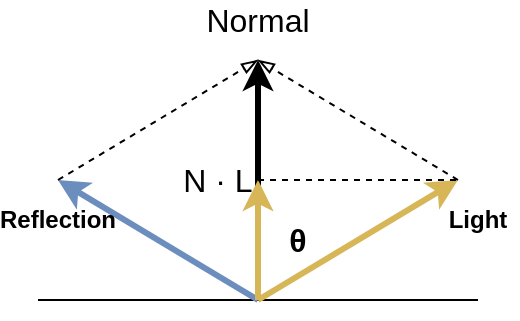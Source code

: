 <mxfile version="13.4.4" type="device"><diagram id="d5NNgkW0oD5VrjPzHmXC" name="Page-1"><mxGraphModel dx="410" dy="237" grid="0" gridSize="10" guides="1" tooltips="1" connect="1" arrows="1" fold="1" page="1" pageScale="1" pageWidth="827" pageHeight="1169" math="0" shadow="0"><root><mxCell id="0"/><mxCell id="1" parent="0"/><mxCell id="raNe57W957Q2iQhN10h_-1" value="" style="endArrow=none;html=1;" edge="1" parent="1"><mxGeometry width="50" height="50" relative="1" as="geometry"><mxPoint x="390" y="430" as="sourcePoint"/><mxPoint x="610" y="430" as="targetPoint"/></mxGeometry></mxCell><mxCell id="raNe57W957Q2iQhN10h_-2" value="" style="endArrow=classic;html=1;strokeWidth=3;" edge="1" parent="1"><mxGeometry width="50" height="50" relative="1" as="geometry"><mxPoint x="500" y="430" as="sourcePoint"/><mxPoint x="500" y="310" as="targetPoint"/></mxGeometry></mxCell><mxCell id="raNe57W957Q2iQhN10h_-3" value="" style="endArrow=classic;html=1;fillColor=#fff2cc;strokeColor=#d6b656;strokeWidth=3;" edge="1" parent="1"><mxGeometry width="50" height="50" relative="1" as="geometry"><mxPoint x="500" y="430" as="sourcePoint"/><mxPoint x="600" y="370" as="targetPoint"/></mxGeometry></mxCell><mxCell id="raNe57W957Q2iQhN10h_-4" value="" style="endArrow=classic;html=1;fillColor=#dae8fc;strokeColor=#6c8ebf;strokeWidth=3;" edge="1" parent="1"><mxGeometry width="50" height="50" relative="1" as="geometry"><mxPoint x="500" y="430" as="sourcePoint"/><mxPoint x="400" y="370" as="targetPoint"/></mxGeometry></mxCell><mxCell id="raNe57W957Q2iQhN10h_-5" value="" style="endArrow=blockThin;html=1;dashed=1;endFill=0;" edge="1" parent="1"><mxGeometry width="50" height="50" relative="1" as="geometry"><mxPoint x="400" y="370" as="sourcePoint"/><mxPoint x="500" y="310" as="targetPoint"/></mxGeometry></mxCell><mxCell id="raNe57W957Q2iQhN10h_-6" value="" style="endArrow=blockThin;html=1;dashed=1;endFill=0;" edge="1" parent="1"><mxGeometry width="50" height="50" relative="1" as="geometry"><mxPoint x="600" y="370" as="sourcePoint"/><mxPoint x="500" y="310" as="targetPoint"/></mxGeometry></mxCell><mxCell id="raNe57W957Q2iQhN10h_-7" value="Light" style="text;html=1;strokeColor=none;fillColor=none;align=center;verticalAlign=middle;whiteSpace=wrap;rounded=0;fontStyle=1" vertex="1" parent="1"><mxGeometry x="590" y="380" width="40" height="20" as="geometry"/></mxCell><mxCell id="raNe57W957Q2iQhN10h_-8" style="edgeStyle=orthogonalEdgeStyle;rounded=0;orthogonalLoop=1;jettySize=auto;html=1;exitX=0.5;exitY=1;exitDx=0;exitDy=0;dashed=1;endArrow=blockThin;endFill=0;" edge="1" parent="1" source="raNe57W957Q2iQhN10h_-7" target="raNe57W957Q2iQhN10h_-7"><mxGeometry relative="1" as="geometry"/></mxCell><mxCell id="raNe57W957Q2iQhN10h_-9" value="Reflection" style="text;html=1;strokeColor=none;fillColor=none;align=center;verticalAlign=middle;whiteSpace=wrap;rounded=0;fontStyle=1" vertex="1" parent="1"><mxGeometry x="380" y="380" width="40" height="20" as="geometry"/></mxCell><mxCell id="raNe57W957Q2iQhN10h_-10" value="" style="endArrow=classic;html=1;fillColor=#fff2cc;strokeColor=#d6b656;strokeWidth=3;" edge="1" parent="1"><mxGeometry width="50" height="50" relative="1" as="geometry"><mxPoint x="500" y="430" as="sourcePoint"/><mxPoint x="500" y="370" as="targetPoint"/></mxGeometry></mxCell><mxCell id="raNe57W957Q2iQhN10h_-12" value="" style="endArrow=none;html=1;strokeWidth=1;dashed=1;" edge="1" parent="1"><mxGeometry width="50" height="50" relative="1" as="geometry"><mxPoint x="500" y="370" as="sourcePoint"/><mxPoint x="600" y="370" as="targetPoint"/></mxGeometry></mxCell><mxCell id="raNe57W957Q2iQhN10h_-13" value="θ" style="text;html=1;strokeColor=none;fillColor=none;align=center;verticalAlign=middle;whiteSpace=wrap;rounded=0;fontStyle=1;fontSize=16;" vertex="1" parent="1"><mxGeometry x="500" y="390" width="40" height="20" as="geometry"/></mxCell><mxCell id="raNe57W957Q2iQhN10h_-14" value="Normal" style="text;html=1;strokeColor=none;fillColor=none;align=center;verticalAlign=middle;whiteSpace=wrap;rounded=0;fontSize=16;" vertex="1" parent="1"><mxGeometry x="480" y="280" width="40" height="20" as="geometry"/></mxCell><mxCell id="raNe57W957Q2iQhN10h_-16" value="N · L" style="text;html=1;strokeColor=none;fillColor=none;align=center;verticalAlign=middle;whiteSpace=wrap;rounded=0;fontSize=16;" vertex="1" parent="1"><mxGeometry x="460" y="360" width="40" height="20" as="geometry"/></mxCell></root></mxGraphModel></diagram></mxfile>